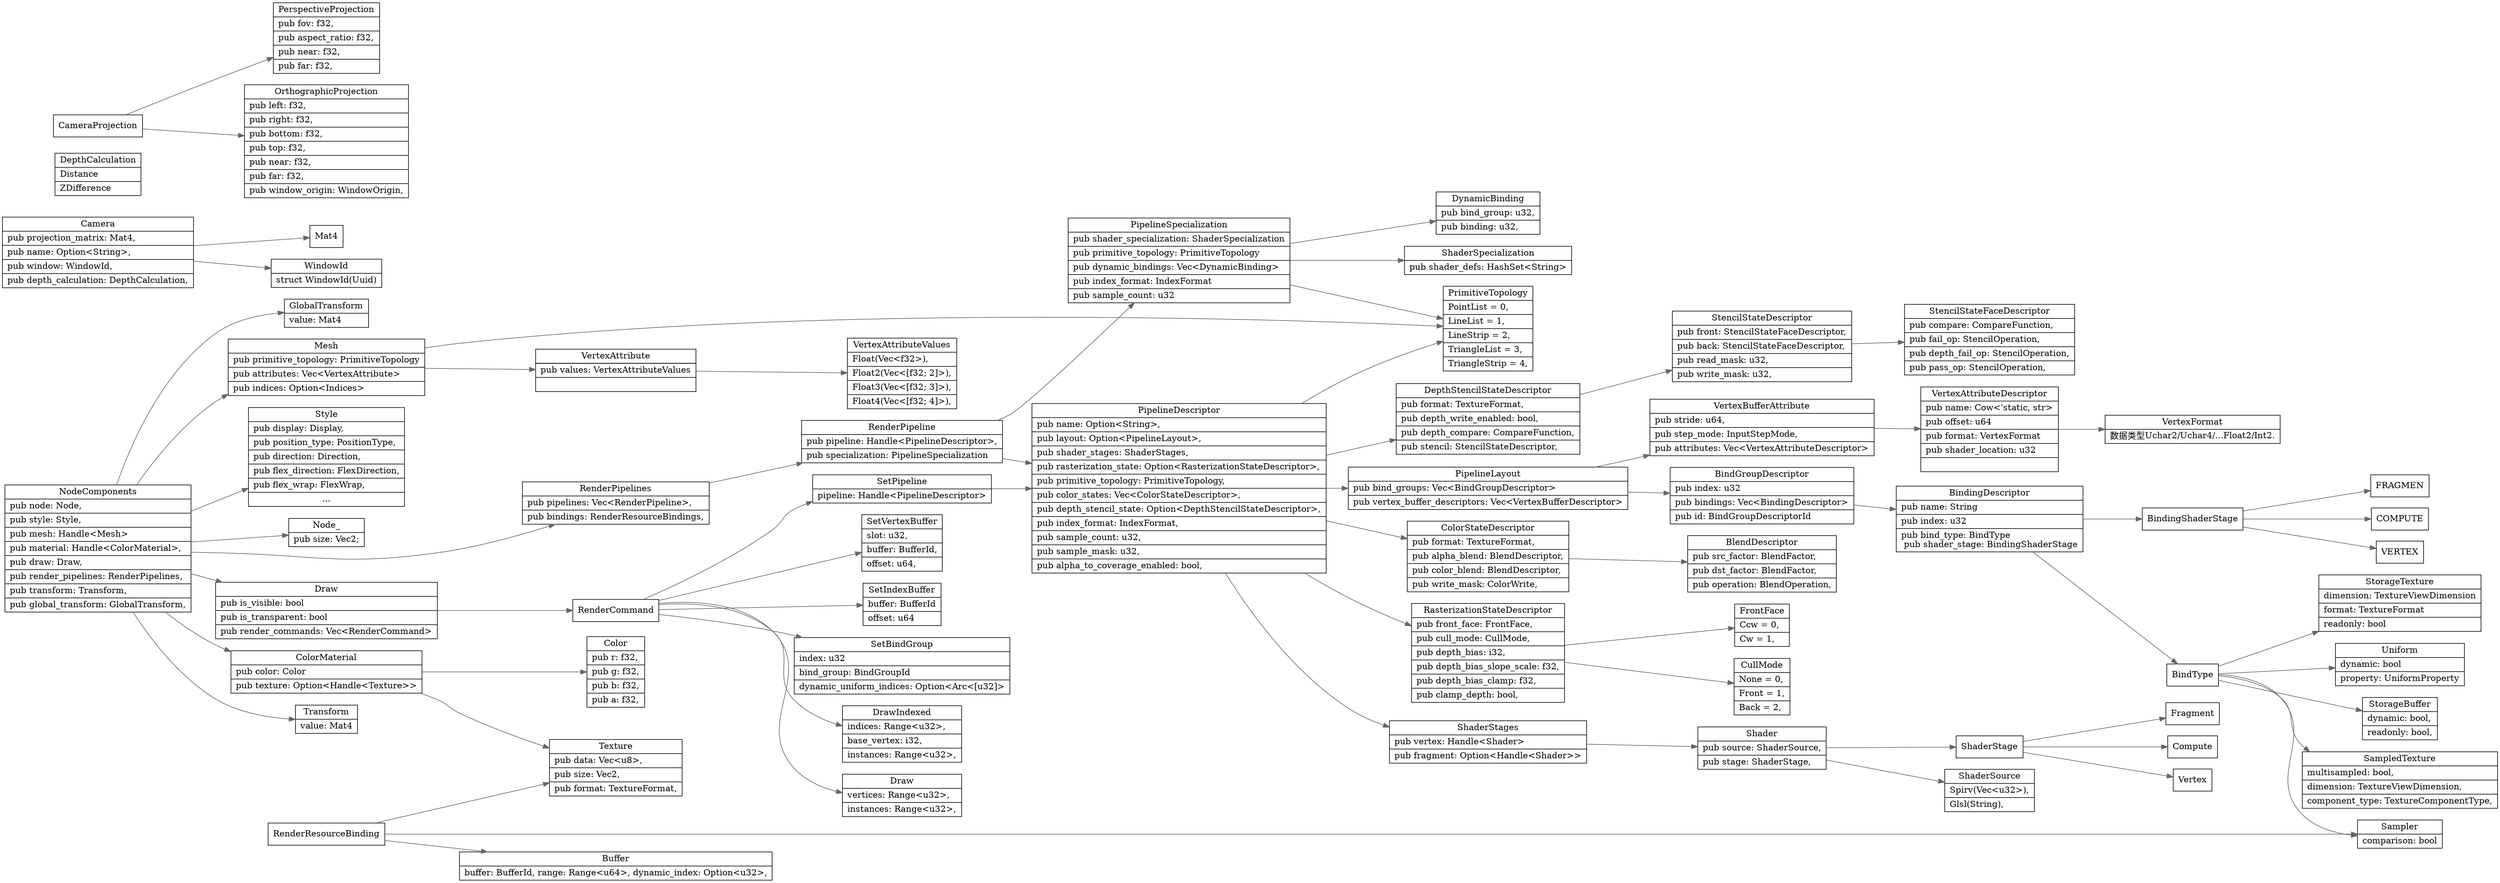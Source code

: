 digraph Mesh {
  node[shape=box];
  edge[color=gray40];
  newrank=true;
  rankdir=LR;

  NodeComponents[
    shape="record";
    label="{{
      NodeComponents|
        pub node: Node,\l|
        pub style: Style,\l|
        pub mesh: Handle\<Mesh\>\l|
        pub material: Handle\<ColorMaterial\>,\l|
        pub draw: Draw,\l|
        pub render_pipelines: RenderPipelines,\l|
        pub transform: Transform,\l|
        pub global_transform: GlobalTransform,\l
    }}";
  ];
  Style[
    shape="record";
    label="{{
      Style|
        pub display: Display,\l|
        pub position_type: PositionType,\l|
        pub direction: Direction,\l|
        pub flex_direction: FlexDirection,\l|
        pub flex_wrap: FlexWrap,\l|
        ...
    }}";
  ];
  Node_[
    shape="record";
    label="{{
      Node_|
      pub size: Vec2;\l
    }}";
  ];
  NodeComponents -> {
    RenderPipelines;
    Style;
    Draw;
    Node_;
    ColorMaterial;
    Transform;
    GlobalTransform;
  }
  Transform[
    shape="record";
    label="{{
      Transform|
        value: Mat4\l
    }}";
  ];
  GlobalTransform[
    shape="record";
    label="{{
      GlobalTransform|
        value: Mat4\l
    }}";
  ];
  ColorMaterial[
    shape="record";
    label="{{
      ColorMaterial|
        pub color: Color\l|
        pub texture: Option\<Handle\<Texture\>\>\l
    }}";
  ];
  ColorMaterial -> {
    Color;
    Texture;
  }
  Texture[
    shape="record";
    label="{{
      Texture|
        pub data: Vec\<u8\>,\l|
        pub size: Vec2,\l|
        pub format: TextureFormat,\l
    }}";
  ];
  Color[
    shape="record";
    label="{{
      Color|
    pub r: f32,\l|
    pub g: f32,\l|
    pub b: f32,\l|
    pub a: f32,\l
    }}";
  ];
  Draw[
    shape="record";
    label="{{
      Draw|
        pub is_visible: bool\l|
        pub is_transparent: bool\l|
        pub render_commands: Vec\<RenderCommand\>\l
    }}";
  ];
  Draw -> RenderCommand;
  RenderCommand -> {
    SetPipeline
    SetVertexBuffer
    SetIndexBuffer
    SetBindGroup
    DrawIndexed
    Draw_
  };
  SetPipeline[
    shape="record";
    label="{{
      SetPipeline|
        pipeline: Handle\<PipelineDescriptor\>
    }}";
  ];
  SetVertexBuffer[
    shape="record";
    label="{{
      SetVertexBuffer|
        slot: u32,\l|
        buffer: BufferId,\l|
        offset: u64,\l
    }}";
  ];

  SetIndexBuffer[
    shape="record";
    label="{{
      SetIndexBuffer|
        buffer: BufferId\l|
        offset: u64\l
    }}";
  ];
  SetBindGroup[
    shape="record";
    label="{{
      SetBindGroup|
        index: u32\l|
        bind_group: BindGroupId\l|
        dynamic_uniform_indices: Option\<Arc\<[u32]\>\l
    }}";
  ];
  DrawIndexed[
    shape="record";
    label="{{
      DrawIndexed|
        indices: Range\<u32\>,\l|
        base_vertex: i32,\l|
        instances: Range\<u32\>,\l
    }}";
  ];
  Draw_[
    shape="record";
    label="{{
      Draw|
        vertices: Range\<u32\>,\l|
        instances: Range\<u32\>,\l
    }}";
  ];

  SetPipeline -> PipelineDescriptor;

  RenderPipelines[
    shape="record";
    label="{{
      RenderPipelines|
        pub pipelines: Vec\<RenderPipeline\>,\l|
        pub bindings: RenderResourceBindings,\l
    }}";
  ];
  RenderPipelines -> RenderPipeline;

  RenderPipeline[
    shape="record";
    label="{{
      RenderPipeline|
        pub pipeline: Handle\<PipelineDescriptor\>,\l|
        pub specialization: PipelineSpecialization\l
    }}";
  ];
  RenderPipeline -> {
    PipelineDescriptor;
    PipelineSpecialization;
  }
  PipelineSpecialization[
    shape="record";
    label="{{
      PipelineSpecialization|
        pub shader_specialization: ShaderSpecialization\l|
        pub primitive_topology: PrimitiveTopology\l|
        pub dynamic_bindings: Vec\<DynamicBinding\>\l|
        pub index_format: IndexFormat\l|
        pub sample_count: u32\l
    }}";
  ];

  PipelineSpecialization -> {
    PrimitiveTopology;
    DynamicBinding;
    ShaderSpecialization;
  }
  ShaderSpecialization[
    shape="record";
    label="{{
      ShaderSpecialization|
        pub shader_defs: HashSet\<String\>\l
    }}";
  ];
  DynamicBinding[
    shape="record";
    label="{{
      DynamicBinding|
        pub bind_group: u32,\l|
        pub binding: u32,\l
    }}";
  ];

  NodeComponents -> Mesh;

  Mesh[
    shape="record";
    label="{{
      Mesh|
        pub primitive_topology: PrimitiveTopology\l|
        pub attributes: Vec\<VertexAttribute\>\l|
        pub indices: Option\<Indices\>\l
    }}";
  ];
  Mesh -> VertexAttribute;
  Mesh -> PrimitiveTopology;
  PrimitiveTopology[
    shape="record";
    label="{{
      PrimitiveTopology|
        PointList = 0,\l|
        LineList = 1,\l|
        LineStrip = 2,\l|
        TriangleList = 3,\l|
        TriangleStrip = 4,\l
    }}";
  ];
  VertexAttribute[
    shape="record";
    label="{{
      VertexAttribute|
        pub name: Cow<'static, str>\l|
        pub values: VertexAttributeValues\l|
    }}";
  ];
  VertexAttribute -> VertexAttributeValues;
  VertexAttributeValues[
    shape="record";
    label="{{
      VertexAttributeValues|
        Float(Vec\<f32\>),\l|
        Float2(Vec\<[f32; 2]\>),\l|
        Float3(Vec\<[f32; 3]\>),\l|
        Float4(Vec\<[f32; 4]\>),\l
    }}";
  ];

  PipelineDescriptor[
    shape="record";
    label="{{
      PipelineDescriptor|
        pub name: Option\<String\>,\l|
        pub layout: Option\<PipelineLayout\>,\l|
        pub shader_stages: ShaderStages,\l|
        pub rasterization_state: Option\<RasterizationStateDescriptor\>,\l|
        pub primitive_topology: PrimitiveTopology,\l|
        pub color_states: Vec\<ColorStateDescriptor\>,\l|
        pub depth_stencil_state: Option\<DepthStencilStateDescriptor\>,\l|
        pub index_format: IndexFormat,\l|
        pub sample_count: u32,\l|
        pub sample_mask: u32,\l|
        pub alpha_to_coverage_enabled: bool,\l
    }}";
  ];
  PipelineDescriptor -> {
    PipelineLayout;
    PrimitiveTopology;
    ColorStateDescriptor;
    RasterizationStateDescriptor;
    ShaderStages;
    DepthStencilStateDescriptor;
  }
  ColorStateDescriptor[
    shape="record";
    label="{{
      ColorStateDescriptor|
        pub format: TextureFormat,\l|
        pub alpha_blend: BlendDescriptor,\l|
        pub color_blend: BlendDescriptor,\l|
        pub write_mask: ColorWrite,\l
    }}";
  ];
  ColorStateDescriptor -> BlendDescriptor;

  BlendDescriptor[
    shape="record";
    label="{{
      BlendDescriptor|
        pub src_factor: BlendFactor,\l|
        pub dst_factor: BlendFactor,\l|
        pub operation: BlendOperation,\l
    }}";
  ];
  RasterizationStateDescriptor[
    shape="record";
    label="{{
      RasterizationStateDescriptor|
        pub front_face: FrontFace,\l|
        pub cull_mode: CullMode,\l|
        pub depth_bias: i32,\l|
        pub depth_bias_slope_scale: f32,\l|
        pub depth_bias_clamp: f32,\l|
        pub clamp_depth: bool,\l
    }}";
  ];
  RasterizationStateDescriptor -> {
    FrontFace;
    CullMode;
  }
  FrontFace[
    shape="record";
    label="{{
      FrontFace|
    Ccw = 0,\l|
    Cw = 1,\l
    }}";
  ];
  CullMode[
    shape="record";
    label="{{
      CullMode|
    None = 0,\l|
    Front = 1,\l|
    Back = 2,\l
    }}";
  ];

  DepthStencilStateDescriptor[
    shape="record";
    label="{{
      DepthStencilStateDescriptor|
        pub format: TextureFormat,\l|
        pub depth_write_enabled: bool,\l|
        pub depth_compare: CompareFunction,\l|
        pub stencil: StencilStateDescriptor,\l
    }}";
  ];

  DepthStencilStateDescriptor -> StencilStateDescriptor;
  StencilStateDescriptor[
    shape="record";
    label="{{
      StencilStateDescriptor|
        pub front: StencilStateFaceDescriptor,\l|
        pub back: StencilStateFaceDescriptor,\l|
        pub read_mask: u32,\l|
        pub write_mask: u32,\l
    }}";
  ];
  StencilStateDescriptor -> StencilStateFaceDescriptor;

  StencilStateFaceDescriptor[
    shape="record";
    label="{{
      StencilStateFaceDescriptor|
        pub compare: CompareFunction,\l|
        pub fail_op: StencilOperation,\l|
        pub depth_fail_op: StencilOperation,\l|
        pub pass_op: StencilOperation,\l
    }}";
  ];


  ShaderStages[
    shape="record";
    label="{{
      ShaderStages|
    pub vertex: Handle\<Shader\>\l|
    pub fragment: Option\<Handle\<Shader\>\>\l
    }}";
  ];
  ShaderStages -> Shader;
  Shader[
    shape="record";
    label="{{
      Shader|
      pub source: ShaderSource,\l|
      pub stage: ShaderStage,\l
    }}";
  ];
  Shader -> {
    ShaderSource;
    ShaderStage;
  }
  ShaderSource[
    shape="record";
    label="{{
      ShaderSource|
        Spirv(Vec\<u32\>),\l|
        Glsl(String),\l
    }}";
  ];
  ShaderStage -> {
    Vertex
    Fragment
    Compute
  }

  PipelineLayout[
    shape="record";
    label="{{
      PipelineLayout|
    pub bind_groups: Vec\<BindGroupDescriptor\>\l|
    pub vertex_buffer_descriptors: Vec\<VertexBufferDescriptor\>\l
    }}";
  ];
  PipelineLayout -> VertexBufferAttribute;
  PipelineLayout -> BindGroupDescriptor;

  BindGroupDescriptor[
    shape="record";
    label="{{
      BindGroupDescriptor|
        pub index: u32\l|
        pub bindings: Vec\<BindingDescriptor\>\l|
        pub id: BindGroupDescriptorId\l
    }}";
  ];
  BindGroupDescriptor -> BindingDescriptor;

  BindingDescriptor[
    shape="record";
    label="{{
      BindingDescriptor|
        pub name: String\l|
        pub index: u32\l|
        pub bind_type: BindType\l
        pub shader_stage: BindingShaderStage\l
    }}";
  ];

  BindingDescriptor -> BindType;
  BindingDescriptor -> BindingShaderStage;
  BindingShaderStage -> {
    VERTEX;
    FRAGMEN;
    COMPUTE;
  };

  BindType -> {
    Uniform;
    StorageBuffer;
    Sampler;
    SampledTexture;
    StorageTexture;
  }
  Uniform[
    shape="record";
    label="{{
      Uniform|
        dynamic: bool\l|
        property: UniformProperty\l
    }}";
  ];
  StorageBuffer[
    shape="record";
    label="{{
      StorageBuffer|
        dynamic: bool,\l|
        readonly: bool,\l
    }}";
  ];
  Sampler[
    shape="record";
    label="{{
      Sampler|
        comparison: bool\l
    }}";
  ];
  SampledTexture[
    shape="record";
    label="{{
      SampledTexture|
        multisampled: bool,\l|
        dimension: TextureViewDimension,\l|
        component_type: TextureComponentType,\l
    }}";
  ];
  StorageTexture[
    shape="record";
    label="{{
      StorageTexture|
        dimension: TextureViewDimension\l|
        format: TextureFormat\l|
        readonly: bool\l
    }}";
  ];



  VertexBufferAttribute[
    shape="record";
    label="{{
      VertexBufferAttribute|
        pub name: Cow<'static, str>,\l|
        pub stride: u64,\l|
        pub step_mode: InputStepMode,\l|
        pub attributes: Vec\<VertexAttributeDescriptor\>\l
    }}";
  ];
  VertexBufferAttribute -> VertexAttributeDescriptor;

  VertexAttributeDescriptor[
    shape="record";
    label="{{
      VertexAttributeDescriptor|
        pub name: Cow\<'static, str\>\l|
        pub offset: u64\l|
        pub format: VertexFormat\l|
        pub shader_location: u32\l|
    }}";
  ];
  VertexAttributeDescriptor -> VertexFormat;
  VertexFormat[
    shape="record";
    label="{{
      VertexFormat|
      数据类型
      Uchar2/Uchar4/...Float2/Int2.
    }}";
  ];

  RenderResourceBinding[
    shape="record";
    label="{{
      RenderResourceBinding
    }}";
  ];
  RenderResourceBinding -> {
    Buffer;
    Texture;
    Sampler;
  }
  Buffer[
    shape="record";
    label="{{
      Buffer|
        buffer: BufferId,
        range: Range\<u64\>,
        dynamic_index: Option\<u32\>,
    }}";
  ];

  Camera[
    shape="record";
    label="{{
      Camera|
        pub projection_matrix: Mat4,\l|
        pub name: Option\<String\>,\l|
        pub window: WindowId,\l|
        pub depth_calculation: DepthCalculation,\l
    }}";
  ];
  Camera -> Mat4;
  Camera -> WindowId;
  WindowId[
    shape="record";
    label="{{
      WindowId|
      struct WindowId(Uuid)\l
    }}";
  ];
  DepthCalculation[
    shape="record";
    label="{{
      DepthCalculation|
      Distance\l|
      ZDifference\l
    }}";
  ];

  CameraProjection -> {
    PerspectiveProjection;
    OrthographicProjection;
  };

  PerspectiveProjection[
    shape="record";
    label="{{
      PerspectiveProjection|
        pub fov: f32,\l|
        pub aspect_ratio: f32,\l|
        pub near: f32,\l|
        pub far: f32,\l
    }}";
  ];
  OrthographicProjection[
    shape="record";
    label="{{
      OrthographicProjection|
        pub left: f32,\l|
        pub right: f32,\l|
        pub bottom: f32,\l|
        pub top: f32,\l|
        pub near: f32,\l|
        pub far: f32,\l|
        pub window_origin: WindowOrigin,\l
    }}";
  ];

}
